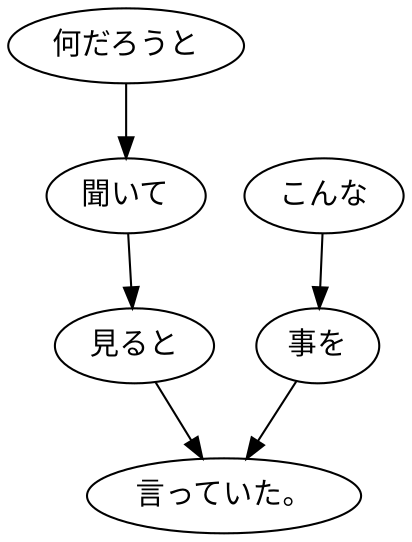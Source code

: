 digraph graph4425 {
	node0 [label="何だろうと"];
	node1 [label="聞いて"];
	node2 [label="見ると"];
	node3 [label="こんな"];
	node4 [label="事を"];
	node5 [label="言っていた。"];
	node0 -> node1;
	node1 -> node2;
	node2 -> node5;
	node3 -> node4;
	node4 -> node5;
}
